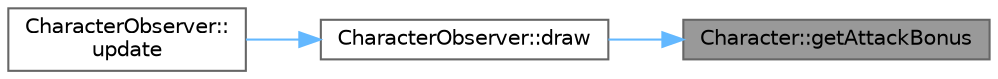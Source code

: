 digraph "Character::getAttackBonus"
{
 // LATEX_PDF_SIZE
  bgcolor="transparent";
  edge [fontname=Helvetica,fontsize=10,labelfontname=Helvetica,labelfontsize=10];
  node [fontname=Helvetica,fontsize=10,shape=box,height=0.2,width=0.4];
  rankdir="RL";
  Node1 [id="Node000001",label="Character::getAttackBonus",height=0.2,width=0.4,color="gray40", fillcolor="grey60", style="filled", fontcolor="black",tooltip=" "];
  Node1 -> Node2 [id="edge1_Node000001_Node000002",dir="back",color="steelblue1",style="solid",tooltip=" "];
  Node2 [id="Node000002",label="CharacterObserver::draw",height=0.2,width=0.4,color="grey40", fillcolor="white", style="filled",URL="$class_character_observer.html#a7dbed4f59c198d3ac505a05831c97e21",tooltip=" "];
  Node2 -> Node3 [id="edge2_Node000002_Node000003",dir="back",color="steelblue1",style="solid",tooltip=" "];
  Node3 [id="Node000003",label="CharacterObserver::\lupdate",height=0.2,width=0.4,color="grey40", fillcolor="white", style="filled",URL="$class_character_observer.html#a942b2ceca8c3b9997b7cb72b1894b6e8",tooltip=" "];
}
